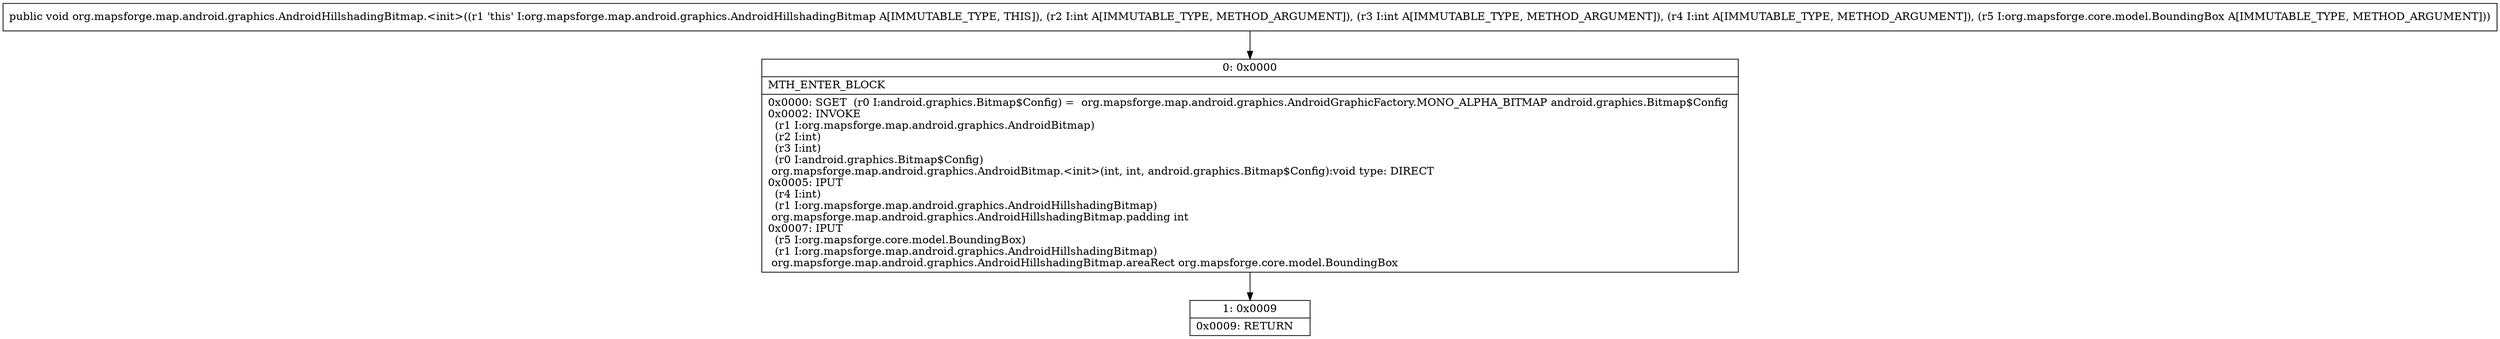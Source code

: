 digraph "CFG fororg.mapsforge.map.android.graphics.AndroidHillshadingBitmap.\<init\>(IIILorg\/mapsforge\/core\/model\/BoundingBox;)V" {
Node_0 [shape=record,label="{0\:\ 0x0000|MTH_ENTER_BLOCK\l|0x0000: SGET  (r0 I:android.graphics.Bitmap$Config) =  org.mapsforge.map.android.graphics.AndroidGraphicFactory.MONO_ALPHA_BITMAP android.graphics.Bitmap$Config \l0x0002: INVOKE  \l  (r1 I:org.mapsforge.map.android.graphics.AndroidBitmap)\l  (r2 I:int)\l  (r3 I:int)\l  (r0 I:android.graphics.Bitmap$Config)\l org.mapsforge.map.android.graphics.AndroidBitmap.\<init\>(int, int, android.graphics.Bitmap$Config):void type: DIRECT \l0x0005: IPUT  \l  (r4 I:int)\l  (r1 I:org.mapsforge.map.android.graphics.AndroidHillshadingBitmap)\l org.mapsforge.map.android.graphics.AndroidHillshadingBitmap.padding int \l0x0007: IPUT  \l  (r5 I:org.mapsforge.core.model.BoundingBox)\l  (r1 I:org.mapsforge.map.android.graphics.AndroidHillshadingBitmap)\l org.mapsforge.map.android.graphics.AndroidHillshadingBitmap.areaRect org.mapsforge.core.model.BoundingBox \l}"];
Node_1 [shape=record,label="{1\:\ 0x0009|0x0009: RETURN   \l}"];
MethodNode[shape=record,label="{public void org.mapsforge.map.android.graphics.AndroidHillshadingBitmap.\<init\>((r1 'this' I:org.mapsforge.map.android.graphics.AndroidHillshadingBitmap A[IMMUTABLE_TYPE, THIS]), (r2 I:int A[IMMUTABLE_TYPE, METHOD_ARGUMENT]), (r3 I:int A[IMMUTABLE_TYPE, METHOD_ARGUMENT]), (r4 I:int A[IMMUTABLE_TYPE, METHOD_ARGUMENT]), (r5 I:org.mapsforge.core.model.BoundingBox A[IMMUTABLE_TYPE, METHOD_ARGUMENT])) }"];
MethodNode -> Node_0;
Node_0 -> Node_1;
}

